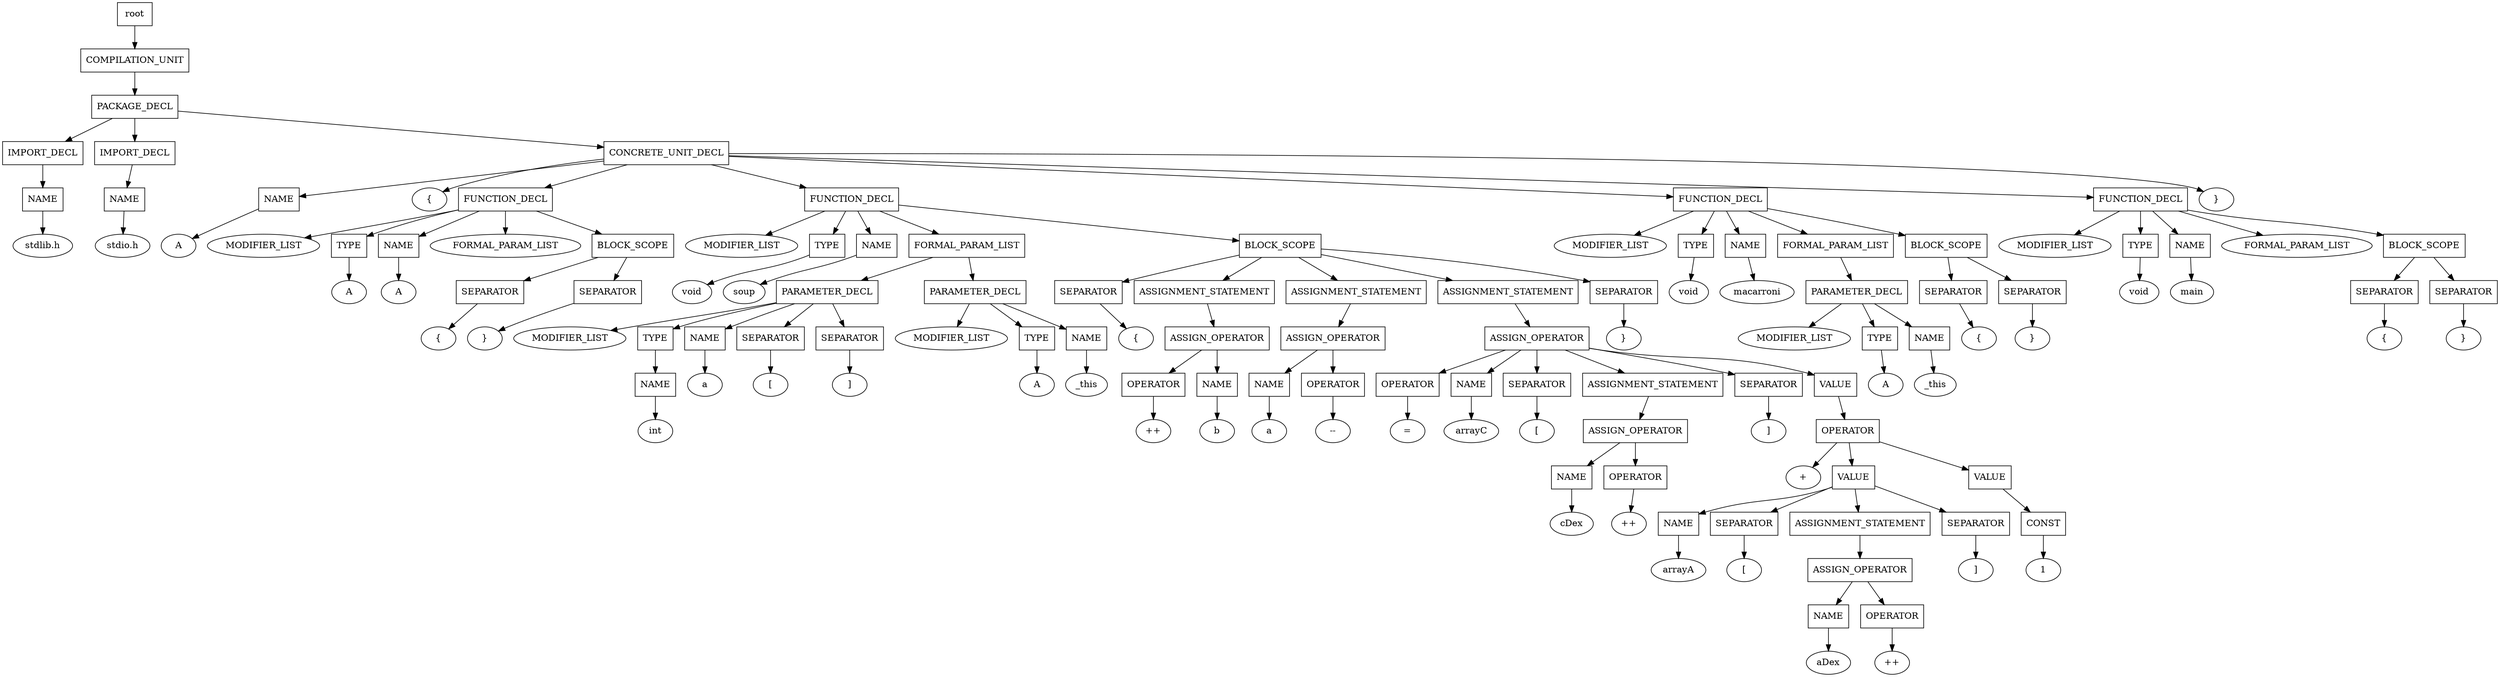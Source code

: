 digraph G {
	splines="TRUE";
	n_0 [label="root", shape="rectangle"]
	n_0 -> n_1
	n_1 [label="COMPILATION_UNIT", shape="rectangle"]
	n_1 -> n_2
	n_2 [label="PACKAGE_DECL", shape="rectangle"]
	n_2 -> n_3
	n_3 [label="IMPORT_DECL", shape="rectangle"]
	n_3 -> n_6
	n_6 [label="NAME", shape="rectangle"]
	n_6 -> n_15
	n_15 [label="stdlib.h", shape="ellipse"]
	n_2 -> n_4
	n_4 [label="IMPORT_DECL", shape="rectangle"]
	n_4 -> n_7
	n_7 [label="NAME", shape="rectangle"]
	n_7 -> n_16
	n_16 [label="stdio.h", shape="ellipse"]
	n_2 -> n_5
	n_5 [label="CONCRETE_UNIT_DECL", shape="rectangle"]
	n_5 -> n_8
	n_8 [label="NAME", shape="rectangle"]
	n_8 -> n_17
	n_17 [label="A", shape="ellipse"]
	n_5 -> n_9
	n_9 [label="{", shape="ellipse"]
	n_5 -> n_10
	n_10 [label="FUNCTION_DECL", shape="rectangle"]
	n_10 -> n_18
	n_18 [label="MODIFIER_LIST", shape="ellipse"]
	n_10 -> n_19
	n_19 [label="TYPE", shape="rectangle"]
	n_19 -> n_38
	n_38 [label="A", shape="ellipse"]
	n_10 -> n_20
	n_20 [label="NAME", shape="rectangle"]
	n_20 -> n_39
	n_39 [label="A", shape="ellipse"]
	n_10 -> n_21
	n_21 [label="FORMAL_PARAM_LIST", shape="ellipse"]
	n_10 -> n_22
	n_22 [label="BLOCK_SCOPE", shape="rectangle"]
	n_22 -> n_40
	n_40 [label="SEPARATOR", shape="rectangle"]
	n_40 -> n_60
	n_60 [label="{", shape="ellipse"]
	n_22 -> n_41
	n_41 [label="SEPARATOR", shape="rectangle"]
	n_41 -> n_61
	n_61 [label="}", shape="ellipse"]
	n_5 -> n_11
	n_11 [label="FUNCTION_DECL", shape="rectangle"]
	n_11 -> n_23
	n_23 [label="MODIFIER_LIST", shape="ellipse"]
	n_11 -> n_24
	n_24 [label="TYPE", shape="rectangle"]
	n_24 -> n_42
	n_42 [label="void", shape="ellipse"]
	n_11 -> n_25
	n_25 [label="NAME", shape="rectangle"]
	n_25 -> n_43
	n_43 [label="soup", shape="ellipse"]
	n_11 -> n_26
	n_26 [label="FORMAL_PARAM_LIST", shape="rectangle"]
	n_26 -> n_44
	n_44 [label="PARAMETER_DECL", shape="rectangle"]
	n_44 -> n_62
	n_62 [label="MODIFIER_LIST", shape="ellipse"]
	n_44 -> n_63
	n_63 [label="TYPE", shape="rectangle"]
	n_63 -> n_82
	n_82 [label="NAME", shape="rectangle"]
	n_82 -> n_100
	n_100 [label="int", shape="ellipse"]
	n_44 -> n_64
	n_64 [label="NAME", shape="rectangle"]
	n_64 -> n_83
	n_83 [label="a", shape="ellipse"]
	n_44 -> n_65
	n_65 [label="SEPARATOR", shape="rectangle"]
	n_65 -> n_84
	n_84 [label="[", shape="ellipse"]
	n_44 -> n_66
	n_66 [label="SEPARATOR", shape="rectangle"]
	n_66 -> n_85
	n_85 [label="]", shape="ellipse"]
	n_26 -> n_45
	n_45 [label="PARAMETER_DECL", shape="rectangle"]
	n_45 -> n_67
	n_67 [label="MODIFIER_LIST", shape="ellipse"]
	n_45 -> n_68
	n_68 [label="TYPE", shape="rectangle"]
	n_68 -> n_86
	n_86 [label="A", shape="ellipse"]
	n_45 -> n_69
	n_69 [label="NAME", shape="rectangle"]
	n_69 -> n_87
	n_87 [label="_this", shape="ellipse"]
	n_11 -> n_27
	n_27 [label="BLOCK_SCOPE", shape="rectangle"]
	n_27 -> n_46
	n_46 [label="SEPARATOR", shape="rectangle"]
	n_46 -> n_70
	n_70 [label="{", shape="ellipse"]
	n_27 -> n_47
	n_47 [label="ASSIGNMENT_STATEMENT", shape="rectangle"]
	n_47 -> n_71
	n_71 [label="ASSIGN_OPERATOR", shape="rectangle"]
	n_71 -> n_88
	n_88 [label="OPERATOR", shape="rectangle"]
	n_88 -> n_101
	n_101 [label="++", shape="ellipse"]
	n_71 -> n_89
	n_89 [label="NAME", shape="rectangle"]
	n_89 -> n_102
	n_102 [label="b", shape="ellipse"]
	n_27 -> n_48
	n_48 [label="ASSIGNMENT_STATEMENT", shape="rectangle"]
	n_48 -> n_72
	n_72 [label="ASSIGN_OPERATOR", shape="rectangle"]
	n_72 -> n_90
	n_90 [label="NAME", shape="rectangle"]
	n_90 -> n_103
	n_103 [label="a", shape="ellipse"]
	n_72 -> n_91
	n_91 [label="OPERATOR", shape="rectangle"]
	n_91 -> n_104
	n_104 [label="--", shape="ellipse"]
	n_27 -> n_49
	n_49 [label="ASSIGNMENT_STATEMENT", shape="rectangle"]
	n_49 -> n_73
	n_73 [label="ASSIGN_OPERATOR", shape="rectangle"]
	n_73 -> n_92
	n_92 [label="OPERATOR", shape="rectangle"]
	n_92 -> n_105
	n_105 [label="=", shape="ellipse"]
	n_73 -> n_93
	n_93 [label="NAME", shape="rectangle"]
	n_93 -> n_106
	n_106 [label="arrayC", shape="ellipse"]
	n_73 -> n_94
	n_94 [label="SEPARATOR", shape="rectangle"]
	n_94 -> n_107
	n_107 [label="[", shape="ellipse"]
	n_73 -> n_95
	n_95 [label="ASSIGNMENT_STATEMENT", shape="rectangle"]
	n_95 -> n_108
	n_108 [label="ASSIGN_OPERATOR", shape="rectangle"]
	n_108 -> n_111
	n_111 [label="NAME", shape="rectangle"]
	n_111 -> n_116
	n_116 [label="cDex", shape="ellipse"]
	n_108 -> n_112
	n_112 [label="OPERATOR", shape="rectangle"]
	n_112 -> n_117
	n_117 [label="++", shape="ellipse"]
	n_73 -> n_96
	n_96 [label="SEPARATOR", shape="rectangle"]
	n_96 -> n_109
	n_109 [label="]", shape="ellipse"]
	n_73 -> n_97
	n_97 [label="VALUE", shape="rectangle"]
	n_97 -> n_110
	n_110 [label="OPERATOR", shape="rectangle"]
	n_110 -> n_113
	n_113 [label="+", shape="ellipse"]
	n_110 -> n_114
	n_114 [label="VALUE", shape="rectangle"]
	n_114 -> n_118
	n_118 [label="NAME", shape="rectangle"]
	n_118 -> n_123
	n_123 [label="arrayA", shape="ellipse"]
	n_114 -> n_119
	n_119 [label="SEPARATOR", shape="rectangle"]
	n_119 -> n_124
	n_124 [label="[", shape="ellipse"]
	n_114 -> n_120
	n_120 [label="ASSIGNMENT_STATEMENT", shape="rectangle"]
	n_120 -> n_125
	n_125 [label="ASSIGN_OPERATOR", shape="rectangle"]
	n_125 -> n_128
	n_128 [label="NAME", shape="rectangle"]
	n_128 -> n_130
	n_130 [label="aDex", shape="ellipse"]
	n_125 -> n_129
	n_129 [label="OPERATOR", shape="rectangle"]
	n_129 -> n_131
	n_131 [label="++", shape="ellipse"]
	n_114 -> n_121
	n_121 [label="SEPARATOR", shape="rectangle"]
	n_121 -> n_126
	n_126 [label="]", shape="ellipse"]
	n_110 -> n_115
	n_115 [label="VALUE", shape="rectangle"]
	n_115 -> n_122
	n_122 [label="CONST", shape="rectangle"]
	n_122 -> n_127
	n_127 [label="1", shape="ellipse"]
	n_27 -> n_50
	n_50 [label="SEPARATOR", shape="rectangle"]
	n_50 -> n_74
	n_74 [label="}", shape="ellipse"]
	n_5 -> n_12
	n_12 [label="FUNCTION_DECL", shape="rectangle"]
	n_12 -> n_28
	n_28 [label="MODIFIER_LIST", shape="ellipse"]
	n_12 -> n_29
	n_29 [label="TYPE", shape="rectangle"]
	n_29 -> n_51
	n_51 [label="void", shape="ellipse"]
	n_12 -> n_30
	n_30 [label="NAME", shape="rectangle"]
	n_30 -> n_52
	n_52 [label="macarroni", shape="ellipse"]
	n_12 -> n_31
	n_31 [label="FORMAL_PARAM_LIST", shape="rectangle"]
	n_31 -> n_53
	n_53 [label="PARAMETER_DECL", shape="rectangle"]
	n_53 -> n_75
	n_75 [label="MODIFIER_LIST", shape="ellipse"]
	n_53 -> n_76
	n_76 [label="TYPE", shape="rectangle"]
	n_76 -> n_98
	n_98 [label="A", shape="ellipse"]
	n_53 -> n_77
	n_77 [label="NAME", shape="rectangle"]
	n_77 -> n_99
	n_99 [label="_this", shape="ellipse"]
	n_12 -> n_32
	n_32 [label="BLOCK_SCOPE", shape="rectangle"]
	n_32 -> n_54
	n_54 [label="SEPARATOR", shape="rectangle"]
	n_54 -> n_78
	n_78 [label="{", shape="ellipse"]
	n_32 -> n_55
	n_55 [label="SEPARATOR", shape="rectangle"]
	n_55 -> n_79
	n_79 [label="}", shape="ellipse"]
	n_5 -> n_13
	n_13 [label="FUNCTION_DECL", shape="rectangle"]
	n_13 -> n_33
	n_33 [label="MODIFIER_LIST", shape="ellipse"]
	n_13 -> n_34
	n_34 [label="TYPE", shape="rectangle"]
	n_34 -> n_56
	n_56 [label="void", shape="ellipse"]
	n_13 -> n_35
	n_35 [label="NAME", shape="rectangle"]
	n_35 -> n_57
	n_57 [label="main", shape="ellipse"]
	n_13 -> n_36
	n_36 [label="FORMAL_PARAM_LIST", shape="ellipse"]
	n_13 -> n_37
	n_37 [label="BLOCK_SCOPE", shape="rectangle"]
	n_37 -> n_58
	n_58 [label="SEPARATOR", shape="rectangle"]
	n_58 -> n_80
	n_80 [label="{", shape="ellipse"]
	n_37 -> n_59
	n_59 [label="SEPARATOR", shape="rectangle"]
	n_59 -> n_81
	n_81 [label="}", shape="ellipse"]
	n_5 -> n_14
	n_14 [label="}", shape="ellipse"]
}